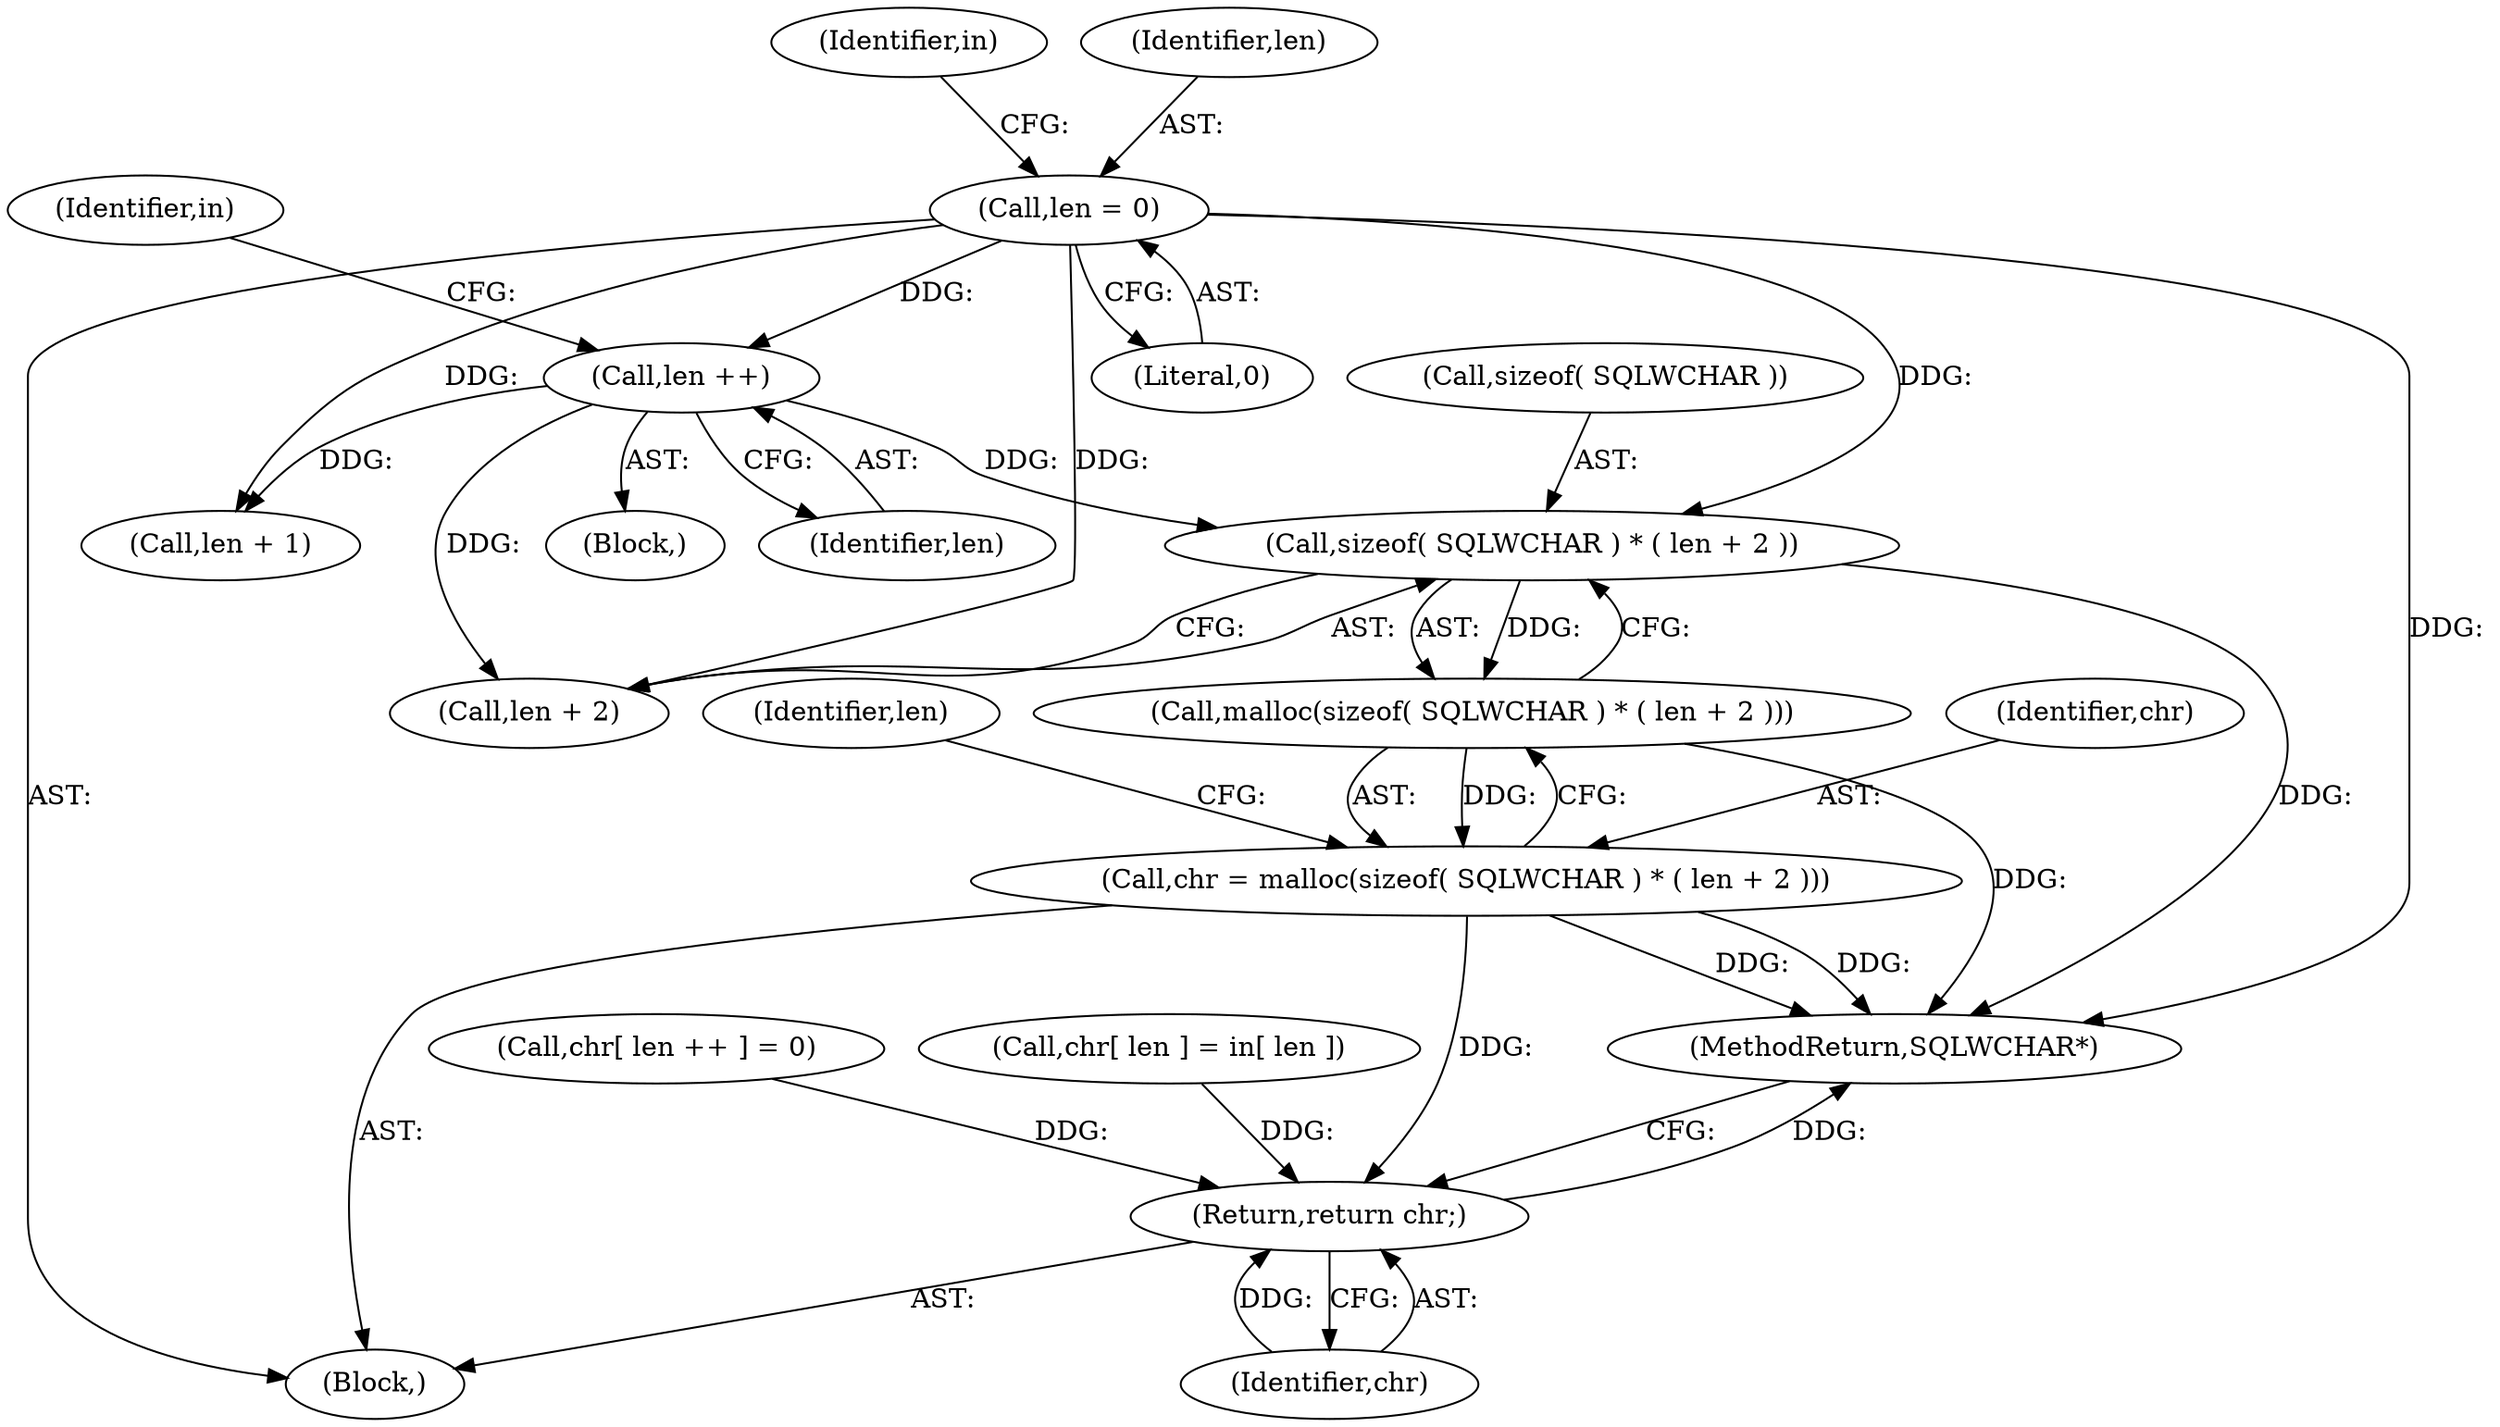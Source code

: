 digraph "0_unixODBC_45ef78e037f578b15fc58938a3a3251655e71d6f#diff-d52750c7ba4e594410438569d8e2963aL24_3@API" {
"1000134" [label="(Call,sizeof( SQLWCHAR ) * ( len + 2 ))"];
"1000129" [label="(Call,len ++)"];
"1000105" [label="(Call,len = 0)"];
"1000133" [label="(Call,malloc(sizeof( SQLWCHAR ) * ( len + 2 )))"];
"1000131" [label="(Call,chr = malloc(sizeof( SQLWCHAR ) * ( len + 2 )))"];
"1000179" [label="(Return,return chr;)"];
"1000133" [label="(Call,malloc(sizeof( SQLWCHAR ) * ( len + 2 )))"];
"1000173" [label="(Call,chr[ len ++ ] = 0)"];
"1000124" [label="(Call,len + 1)"];
"1000137" [label="(Call,len + 2)"];
"1000128" [label="(Block,)"];
"1000141" [label="(Identifier,len)"];
"1000134" [label="(Call,sizeof( SQLWCHAR ) * ( len + 2 ))"];
"1000118" [label="(Identifier,in)"];
"1000105" [label="(Call,len = 0)"];
"1000110" [label="(Identifier,in)"];
"1000129" [label="(Call,len ++)"];
"1000130" [label="(Identifier,len)"];
"1000107" [label="(Literal,0)"];
"1000135" [label="(Call,sizeof( SQLWCHAR ))"];
"1000106" [label="(Identifier,len)"];
"1000158" [label="(Call,chr[ len ] = in[ len ])"];
"1000180" [label="(Identifier,chr)"];
"1000102" [label="(Block,)"];
"1000132" [label="(Identifier,chr)"];
"1000179" [label="(Return,return chr;)"];
"1000181" [label="(MethodReturn,SQLWCHAR*)"];
"1000131" [label="(Call,chr = malloc(sizeof( SQLWCHAR ) * ( len + 2 )))"];
"1000134" -> "1000133"  [label="AST: "];
"1000134" -> "1000137"  [label="CFG: "];
"1000135" -> "1000134"  [label="AST: "];
"1000137" -> "1000134"  [label="AST: "];
"1000133" -> "1000134"  [label="CFG: "];
"1000134" -> "1000181"  [label="DDG: "];
"1000134" -> "1000133"  [label="DDG: "];
"1000129" -> "1000134"  [label="DDG: "];
"1000105" -> "1000134"  [label="DDG: "];
"1000129" -> "1000128"  [label="AST: "];
"1000129" -> "1000130"  [label="CFG: "];
"1000130" -> "1000129"  [label="AST: "];
"1000118" -> "1000129"  [label="CFG: "];
"1000129" -> "1000124"  [label="DDG: "];
"1000105" -> "1000129"  [label="DDG: "];
"1000129" -> "1000137"  [label="DDG: "];
"1000105" -> "1000102"  [label="AST: "];
"1000105" -> "1000107"  [label="CFG: "];
"1000106" -> "1000105"  [label="AST: "];
"1000107" -> "1000105"  [label="AST: "];
"1000110" -> "1000105"  [label="CFG: "];
"1000105" -> "1000181"  [label="DDG: "];
"1000105" -> "1000124"  [label="DDG: "];
"1000105" -> "1000137"  [label="DDG: "];
"1000133" -> "1000131"  [label="AST: "];
"1000131" -> "1000133"  [label="CFG: "];
"1000133" -> "1000181"  [label="DDG: "];
"1000133" -> "1000131"  [label="DDG: "];
"1000131" -> "1000102"  [label="AST: "];
"1000132" -> "1000131"  [label="AST: "];
"1000141" -> "1000131"  [label="CFG: "];
"1000131" -> "1000181"  [label="DDG: "];
"1000131" -> "1000181"  [label="DDG: "];
"1000131" -> "1000179"  [label="DDG: "];
"1000179" -> "1000102"  [label="AST: "];
"1000179" -> "1000180"  [label="CFG: "];
"1000180" -> "1000179"  [label="AST: "];
"1000181" -> "1000179"  [label="CFG: "];
"1000179" -> "1000181"  [label="DDG: "];
"1000180" -> "1000179"  [label="DDG: "];
"1000158" -> "1000179"  [label="DDG: "];
"1000173" -> "1000179"  [label="DDG: "];
}
